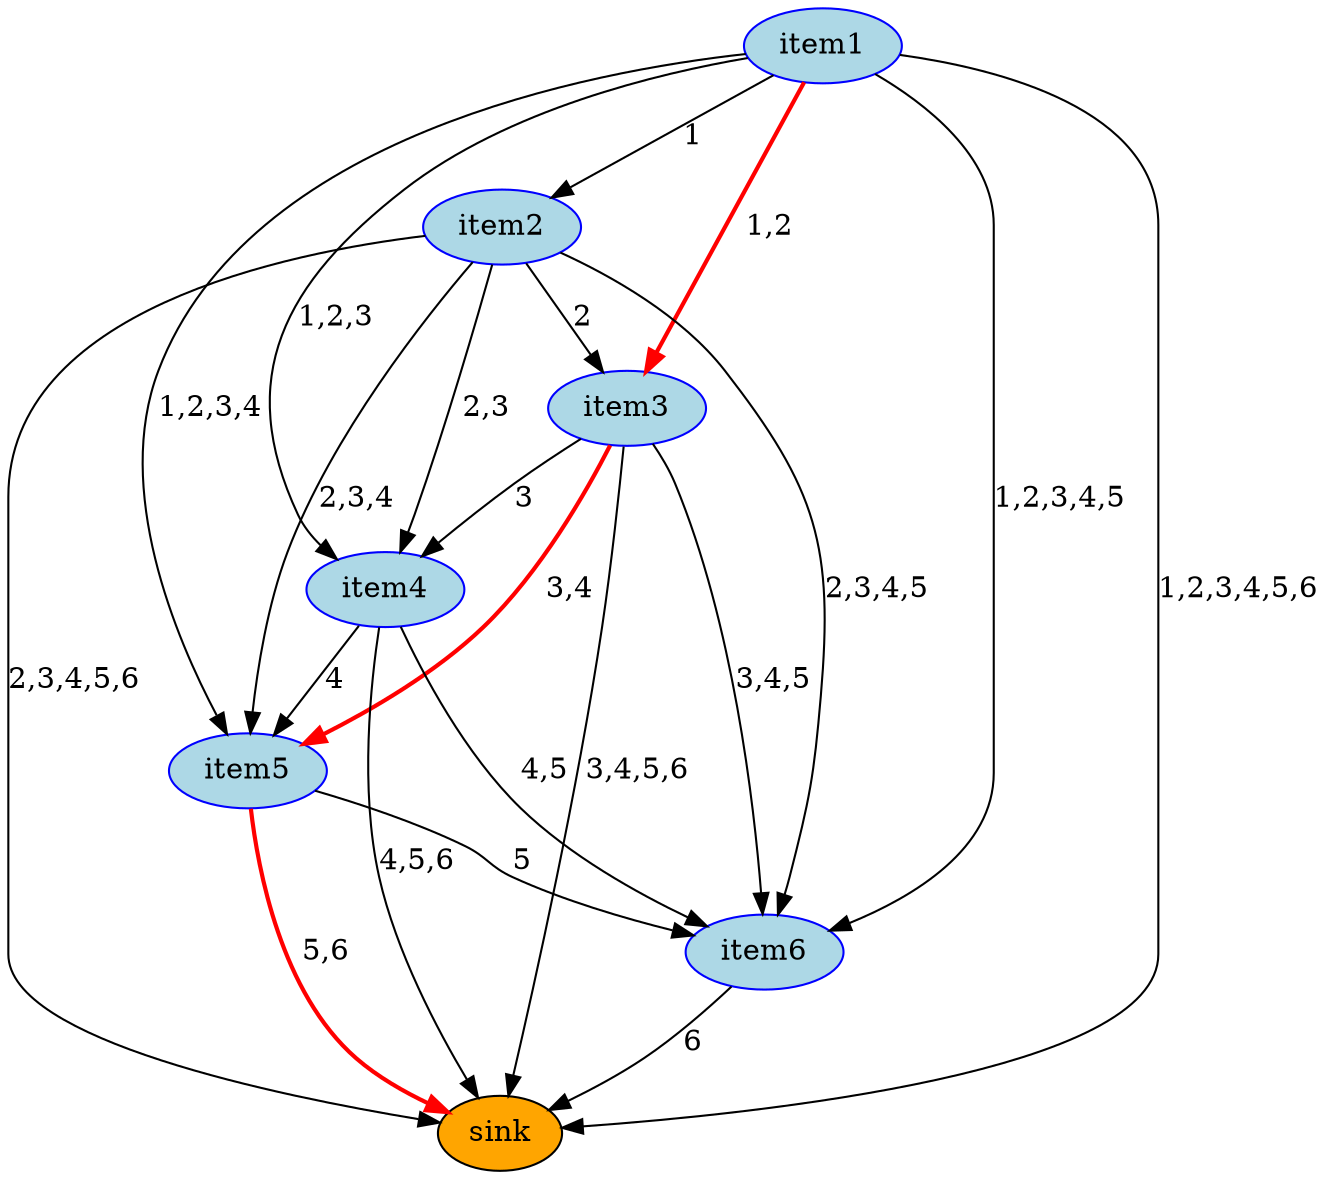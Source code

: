 #
# Network for boxes problem 
# This is not a pure network as we have a cardinality (or hop) constraint
#
digraph boxes {
  
  #graph statement
  graph [overlap = true, fontsize = 10]
  
  node [shape = oval, style = filled, color = blue, fillcolor = lightblue]
  item1 item2 item3 item4 item5 item6
  node [shape = oval, style = filled, color = black, fillcolor = orange]
  sink


  item1 -> item2 [label = "1"] 
  item1 -> item3 [label = "1,2", color=red, penwidth=2] 
  item1 -> item4 [label = "1,2,3"] 
  item1 -> item5 [label = "1,2,3,4"] 
  item1 -> item6 [label = "1,2,3,4,5"] 
  item1 -> sink [label = "1,2,3,4,5,6"] 

  item2 -> item3 [label = "2"] 
  item2 -> item4 [label = "2,3"] 
  item2 -> item5 [label = "2,3,4"] 
  item2 -> item6 [label = "2,3,4,5"] 
  item2 -> sink [label = "2,3,4,5,6"] 

  item3 -> item4 [label = "3"] 
  item3 -> item5 [label = "3,4", color=red, penwidth=2] 
  item3 -> item6 [label = "3,4,5"] 
  item3 -> sink [label = "3,4,5,6"] 

  item4 -> item5 [label = "4"] 
  item4 -> item6 [label = "4,5"] 
  item4 -> sink [label = "4,5,6"] 

  item5 -> item6 [label = "5"] 
  item5 -> sink [label = "5,6", color=red, penwidth=2] 

  item6 -> sink [label = "6"] 

}
